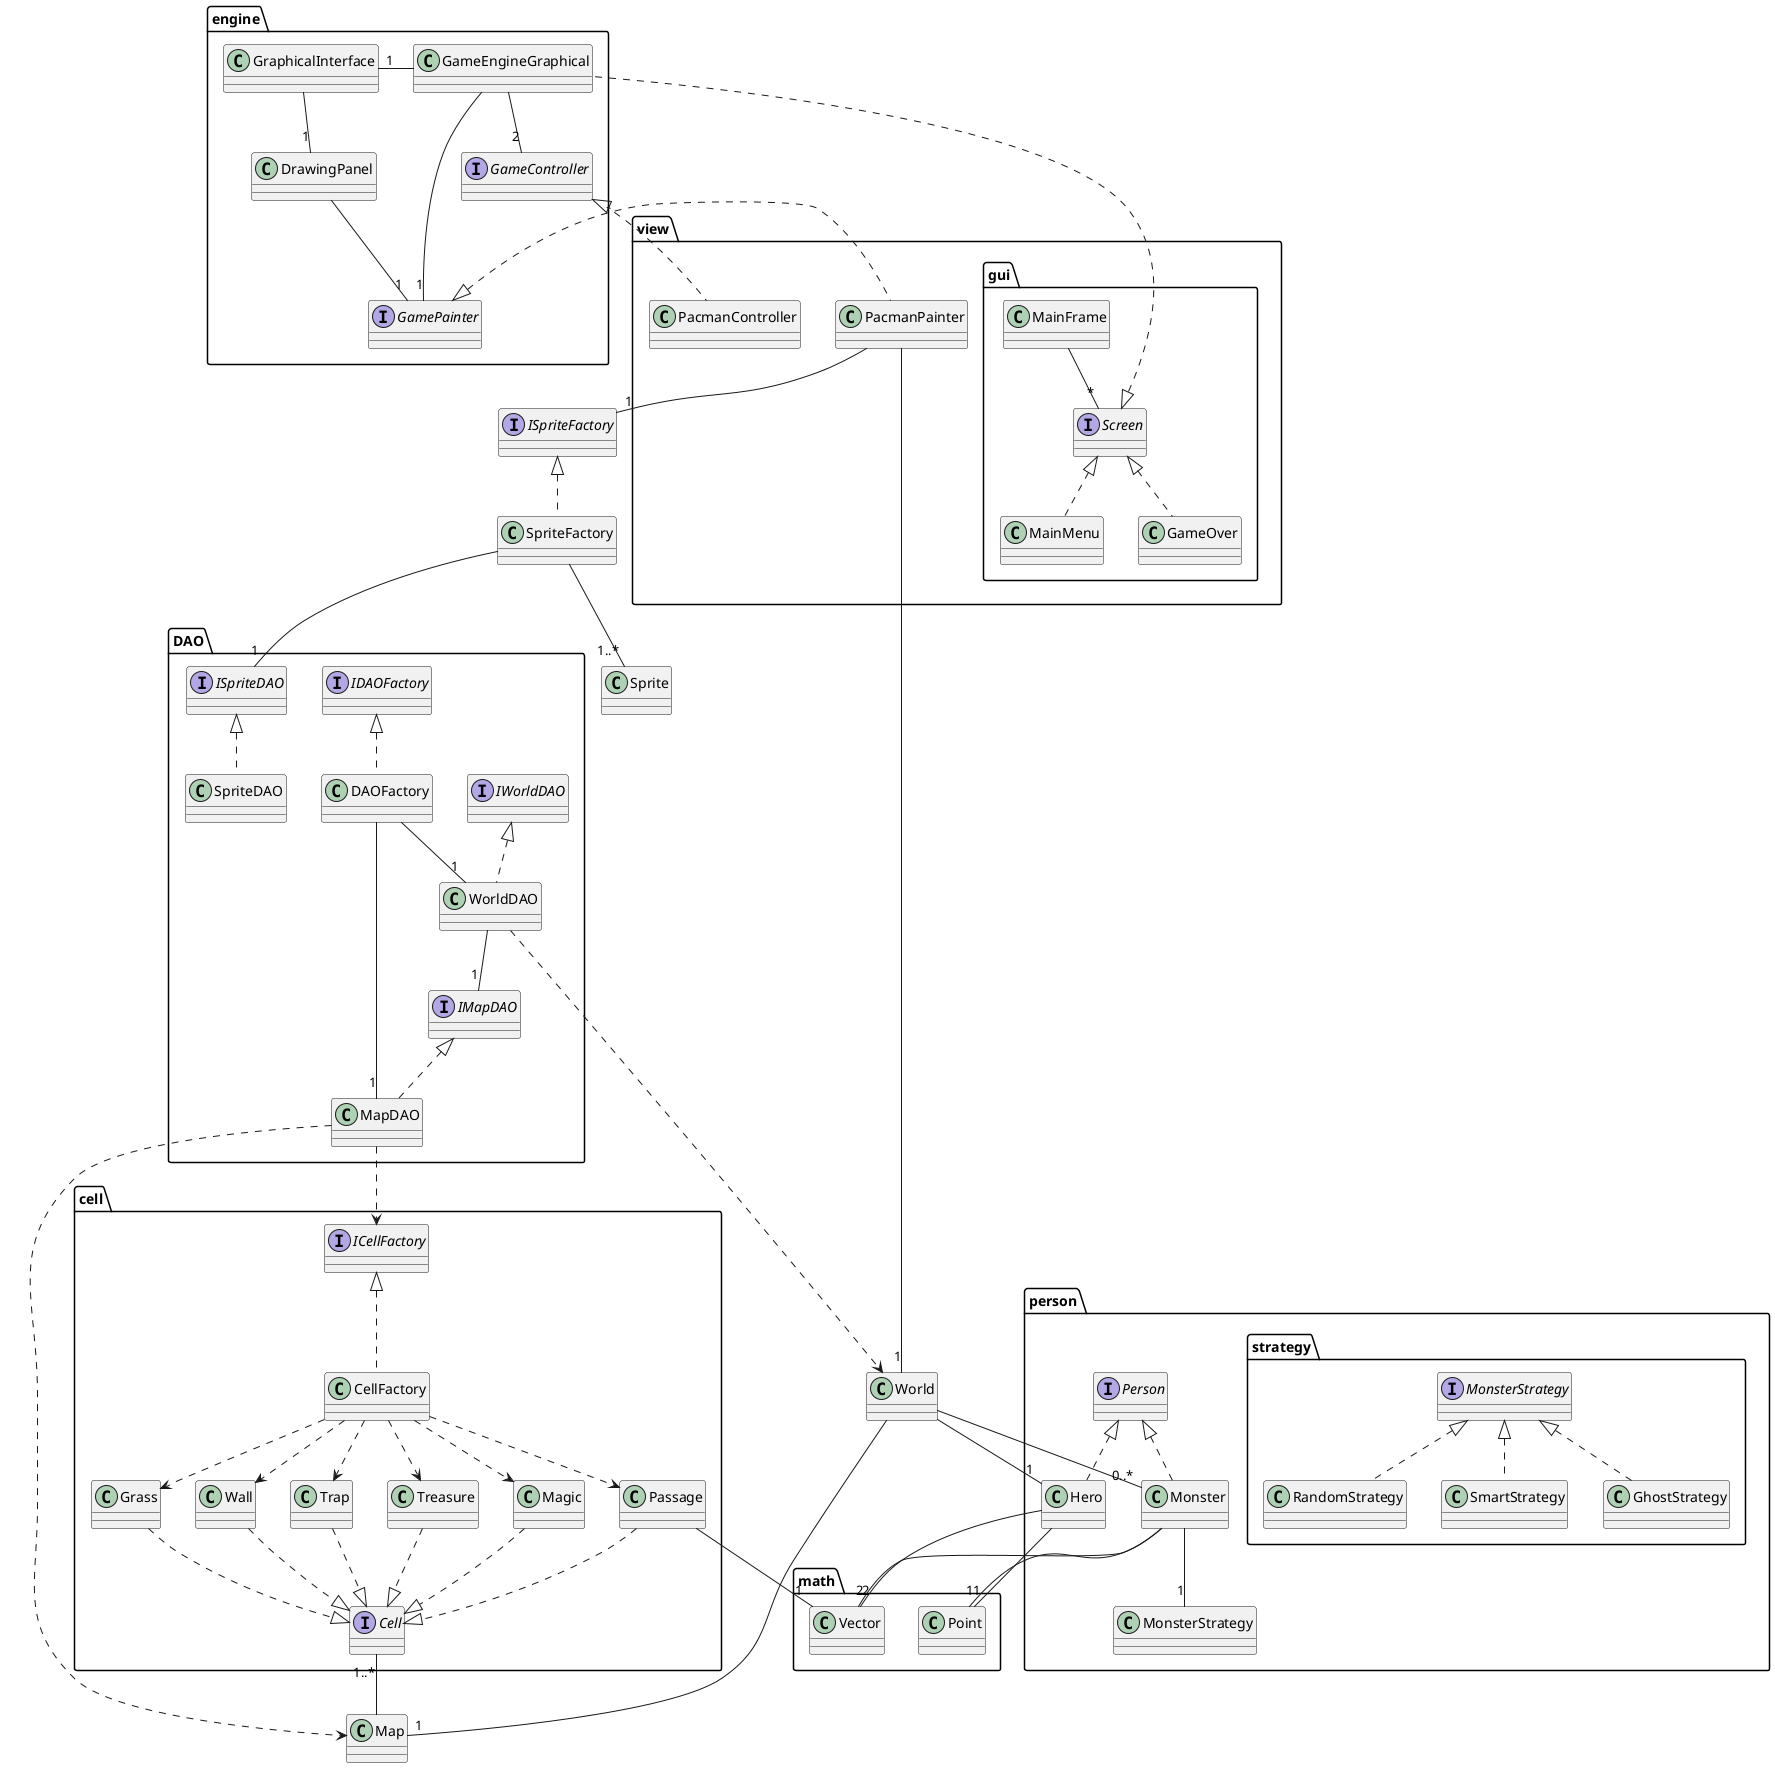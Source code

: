 @startuml

package math {
	class Vector
	class Point
}

package person {
	interface Person

	class Hero
	class Monster

	Hero .up.|> Person
	Monster .up.|> Person

	Hero -- "2" Vector
	Hero -- "1" Point
	Monster --   "2" Vector
	Monster --   "1" Point

	Monster -- "1" MonsterStrategy

	package strategy {
		interface MonsterStrategy
		class RandomStrategy
		RandomStrategy .up.|> MonsterStrategy
		SmartStrategy .up.|> MonsterStrategy
		GhostStrategy .up.|> MonsterStrategy
	}
}

class World

World -- "1" Hero
World -- "0..*" Monster
World -- "1" Map

package cell{
	interface Cell

	class Wall
	class Trap
	class Treasure
	class Magic
	class Passage
	class Grass

	Wall .down.|> Cell
	Trap .down.|> Cell
	Treasure .down.|> Cell
	Magic .down.|> Cell
	Passage .down.|> Cell
	Grass .down.|> Cell

	Passage -- "1" Vector


	interface ICellFactory
	class CellFactory

	CellFactory .up.|> ICellFactory
	CellFactory .down.> Passage
	CellFactory .down.> Magic
	CellFactory .down.> Grass
	CellFactory .down.> Wall
	CellFactory .down.> Trap
	CellFactory .down.> Treasure
}

class Map
Cell "1..*" -down- Map

package DAO {
	interface ISpriteDAO
	class SpriteDAO

	SpriteDAO .up.|> ISpriteDAO


	interface IDAOFactory
	class DAOFactory
	DAOFactory .up.|> IDAOFactory
	DAOFactory -- "1" WorldDAO
	DAOFactory -- "1" MapDAO


	interface IMapDAO
	class MapDAO
	MapDAO .up.|> IMapDAO
	MapDAO ..> Map
	MapDAO ..> ICellFactory


	interface IWorldDAO
	class WorldDAO
	WorldDAO .up.|> IWorldDAO
	WorldDAO -- "1" IMapDAO
	WorldDAO ..> World
}


class Sprite
interface ISpriteFactory
class SpriteFactory
SpriteFactory .up.|> ISpriteFactory
SpriteFactory -- "1..*" Sprite
SpriteFactory -- "1" ISpriteDAO


package engine {
	interface GamePainter

	class GameEngineGraphical
	GameEngineGraphical -- "1" GamePainter

	class GraphicalInterface
	class DrawingPanel

	GameEngineGraphical -right- "1" GraphicalInterface
	GraphicalInterface -- "1" DrawingPanel
	DrawingPanel -- "1" GamePainter

	interface GameController

	GameEngineGraphical -- "2" GameController
}

package view {
	class PacmanPainter
	PacmanPainter -- "1" World
	PacmanPainter .up.|> GamePainter
	PacmanPainter -- "1" ISpriteFactory

	class PacmanController
	PacmanController .up.|> GameController

	package gui {
		interface Screen
		class MainFrame

		MainFrame -- "*" Screen
		GameEngineGraphical .up.|> Screen
		
		class MainMenu
		MainMenu .up.|> Screen

		class GameOver
		GameOver .up.|> Screen
	}
}

@enduml
